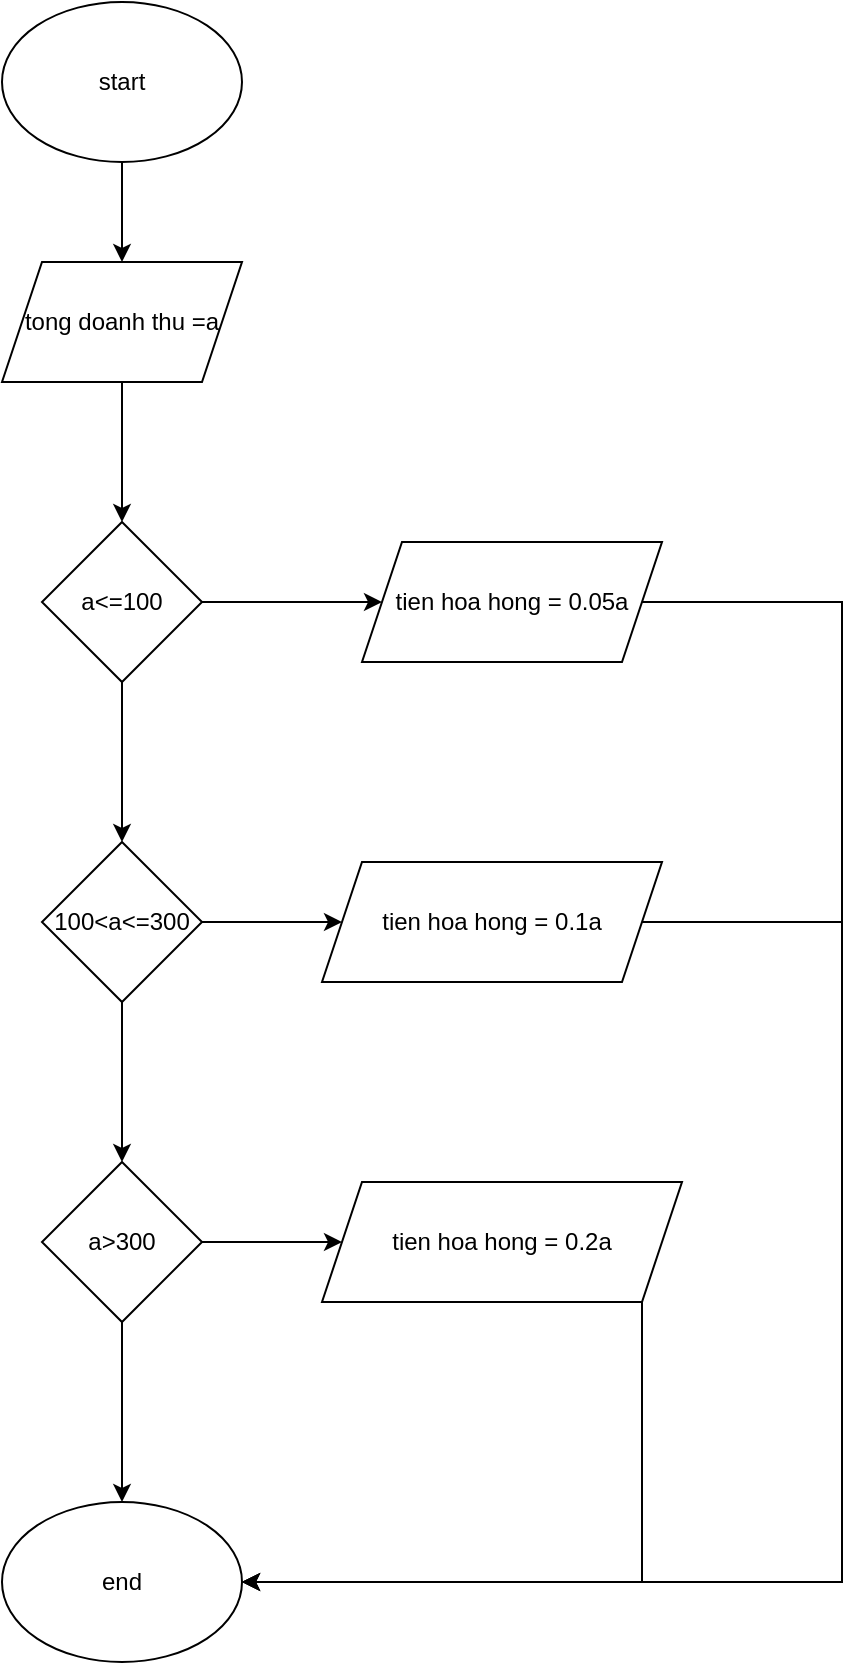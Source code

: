 <mxfile version="22.0.3" type="device">
  <diagram name="Trang-1" id="IADCNZzTQUYP1Xr9ylkK">
    <mxGraphModel dx="825" dy="541" grid="1" gridSize="10" guides="1" tooltips="1" connect="1" arrows="1" fold="1" page="1" pageScale="1" pageWidth="1169" pageHeight="1654" math="0" shadow="0">
      <root>
        <mxCell id="0" />
        <mxCell id="1" parent="0" />
        <mxCell id="dFG9ZPL8Gpk0XD4977Ls-3" value="" style="edgeStyle=orthogonalEdgeStyle;rounded=0;orthogonalLoop=1;jettySize=auto;html=1;" edge="1" parent="1" source="dFG9ZPL8Gpk0XD4977Ls-1" target="dFG9ZPL8Gpk0XD4977Ls-2">
          <mxGeometry relative="1" as="geometry" />
        </mxCell>
        <mxCell id="dFG9ZPL8Gpk0XD4977Ls-1" value="start&lt;br&gt;" style="ellipse;whiteSpace=wrap;html=1;" vertex="1" parent="1">
          <mxGeometry x="380" y="90" width="120" height="80" as="geometry" />
        </mxCell>
        <mxCell id="dFG9ZPL8Gpk0XD4977Ls-7" value="" style="edgeStyle=orthogonalEdgeStyle;rounded=0;orthogonalLoop=1;jettySize=auto;html=1;" edge="1" parent="1" source="dFG9ZPL8Gpk0XD4977Ls-2" target="dFG9ZPL8Gpk0XD4977Ls-6">
          <mxGeometry relative="1" as="geometry" />
        </mxCell>
        <mxCell id="dFG9ZPL8Gpk0XD4977Ls-2" value="tong doanh thu =a" style="shape=parallelogram;perimeter=parallelogramPerimeter;whiteSpace=wrap;html=1;fixedSize=1;" vertex="1" parent="1">
          <mxGeometry x="380" y="220" width="120" height="60" as="geometry" />
        </mxCell>
        <mxCell id="dFG9ZPL8Gpk0XD4977Ls-9" value="" style="edgeStyle=orthogonalEdgeStyle;rounded=0;orthogonalLoop=1;jettySize=auto;html=1;" edge="1" parent="1" source="dFG9ZPL8Gpk0XD4977Ls-6" target="dFG9ZPL8Gpk0XD4977Ls-8">
          <mxGeometry relative="1" as="geometry" />
        </mxCell>
        <mxCell id="dFG9ZPL8Gpk0XD4977Ls-11" value="" style="edgeStyle=orthogonalEdgeStyle;rounded=0;orthogonalLoop=1;jettySize=auto;html=1;" edge="1" parent="1" source="dFG9ZPL8Gpk0XD4977Ls-6" target="dFG9ZPL8Gpk0XD4977Ls-10">
          <mxGeometry relative="1" as="geometry" />
        </mxCell>
        <mxCell id="dFG9ZPL8Gpk0XD4977Ls-6" value="a&amp;lt;=100" style="rhombus;whiteSpace=wrap;html=1;" vertex="1" parent="1">
          <mxGeometry x="400" y="350" width="80" height="80" as="geometry" />
        </mxCell>
        <mxCell id="dFG9ZPL8Gpk0XD4977Ls-21" style="edgeStyle=orthogonalEdgeStyle;rounded=0;orthogonalLoop=1;jettySize=auto;html=1;entryX=1;entryY=0.5;entryDx=0;entryDy=0;" edge="1" parent="1" source="dFG9ZPL8Gpk0XD4977Ls-8" target="dFG9ZPL8Gpk0XD4977Ls-19">
          <mxGeometry relative="1" as="geometry">
            <Array as="points">
              <mxPoint x="800" y="390" />
              <mxPoint x="800" y="880" />
            </Array>
          </mxGeometry>
        </mxCell>
        <mxCell id="dFG9ZPL8Gpk0XD4977Ls-8" value="tien hoa hong = 0.05a" style="shape=parallelogram;perimeter=parallelogramPerimeter;whiteSpace=wrap;html=1;fixedSize=1;" vertex="1" parent="1">
          <mxGeometry x="560" y="360" width="150" height="60" as="geometry" />
        </mxCell>
        <mxCell id="dFG9ZPL8Gpk0XD4977Ls-13" value="" style="edgeStyle=orthogonalEdgeStyle;rounded=0;orthogonalLoop=1;jettySize=auto;html=1;" edge="1" parent="1" source="dFG9ZPL8Gpk0XD4977Ls-10" target="dFG9ZPL8Gpk0XD4977Ls-12">
          <mxGeometry relative="1" as="geometry" />
        </mxCell>
        <mxCell id="dFG9ZPL8Gpk0XD4977Ls-15" value="" style="edgeStyle=orthogonalEdgeStyle;rounded=0;orthogonalLoop=1;jettySize=auto;html=1;" edge="1" parent="1" source="dFG9ZPL8Gpk0XD4977Ls-10" target="dFG9ZPL8Gpk0XD4977Ls-14">
          <mxGeometry relative="1" as="geometry" />
        </mxCell>
        <mxCell id="dFG9ZPL8Gpk0XD4977Ls-10" value="100&amp;lt;a&amp;lt;=300" style="rhombus;whiteSpace=wrap;html=1;" vertex="1" parent="1">
          <mxGeometry x="400" y="510" width="80" height="80" as="geometry" />
        </mxCell>
        <mxCell id="dFG9ZPL8Gpk0XD4977Ls-22" style="edgeStyle=orthogonalEdgeStyle;rounded=0;orthogonalLoop=1;jettySize=auto;html=1;exitX=1;exitY=0.5;exitDx=0;exitDy=0;entryX=1;entryY=0.5;entryDx=0;entryDy=0;" edge="1" parent="1" source="dFG9ZPL8Gpk0XD4977Ls-12" target="dFG9ZPL8Gpk0XD4977Ls-19">
          <mxGeometry relative="1" as="geometry">
            <Array as="points">
              <mxPoint x="800" y="550" />
              <mxPoint x="800" y="880" />
            </Array>
          </mxGeometry>
        </mxCell>
        <mxCell id="dFG9ZPL8Gpk0XD4977Ls-12" value="tien hoa hong = 0.1a" style="shape=parallelogram;perimeter=parallelogramPerimeter;whiteSpace=wrap;html=1;fixedSize=1;" vertex="1" parent="1">
          <mxGeometry x="540" y="520" width="170" height="60" as="geometry" />
        </mxCell>
        <mxCell id="dFG9ZPL8Gpk0XD4977Ls-17" value="" style="edgeStyle=orthogonalEdgeStyle;rounded=0;orthogonalLoop=1;jettySize=auto;html=1;" edge="1" parent="1" source="dFG9ZPL8Gpk0XD4977Ls-14" target="dFG9ZPL8Gpk0XD4977Ls-16">
          <mxGeometry relative="1" as="geometry" />
        </mxCell>
        <mxCell id="dFG9ZPL8Gpk0XD4977Ls-20" value="" style="edgeStyle=orthogonalEdgeStyle;rounded=0;orthogonalLoop=1;jettySize=auto;html=1;" edge="1" parent="1" source="dFG9ZPL8Gpk0XD4977Ls-14" target="dFG9ZPL8Gpk0XD4977Ls-19">
          <mxGeometry relative="1" as="geometry" />
        </mxCell>
        <mxCell id="dFG9ZPL8Gpk0XD4977Ls-14" value="a&amp;gt;300" style="rhombus;whiteSpace=wrap;html=1;" vertex="1" parent="1">
          <mxGeometry x="400" y="670" width="80" height="80" as="geometry" />
        </mxCell>
        <mxCell id="dFG9ZPL8Gpk0XD4977Ls-23" style="edgeStyle=orthogonalEdgeStyle;rounded=0;orthogonalLoop=1;jettySize=auto;html=1;" edge="1" parent="1" source="dFG9ZPL8Gpk0XD4977Ls-16">
          <mxGeometry relative="1" as="geometry">
            <mxPoint x="500" y="880" as="targetPoint" />
            <Array as="points">
              <mxPoint x="700" y="880" />
            </Array>
          </mxGeometry>
        </mxCell>
        <mxCell id="dFG9ZPL8Gpk0XD4977Ls-16" value="tien hoa hong = 0.2a" style="shape=parallelogram;perimeter=parallelogramPerimeter;whiteSpace=wrap;html=1;fixedSize=1;" vertex="1" parent="1">
          <mxGeometry x="540" y="680" width="180" height="60" as="geometry" />
        </mxCell>
        <mxCell id="dFG9ZPL8Gpk0XD4977Ls-19" value="end" style="ellipse;whiteSpace=wrap;html=1;" vertex="1" parent="1">
          <mxGeometry x="380" y="840" width="120" height="80" as="geometry" />
        </mxCell>
      </root>
    </mxGraphModel>
  </diagram>
</mxfile>
